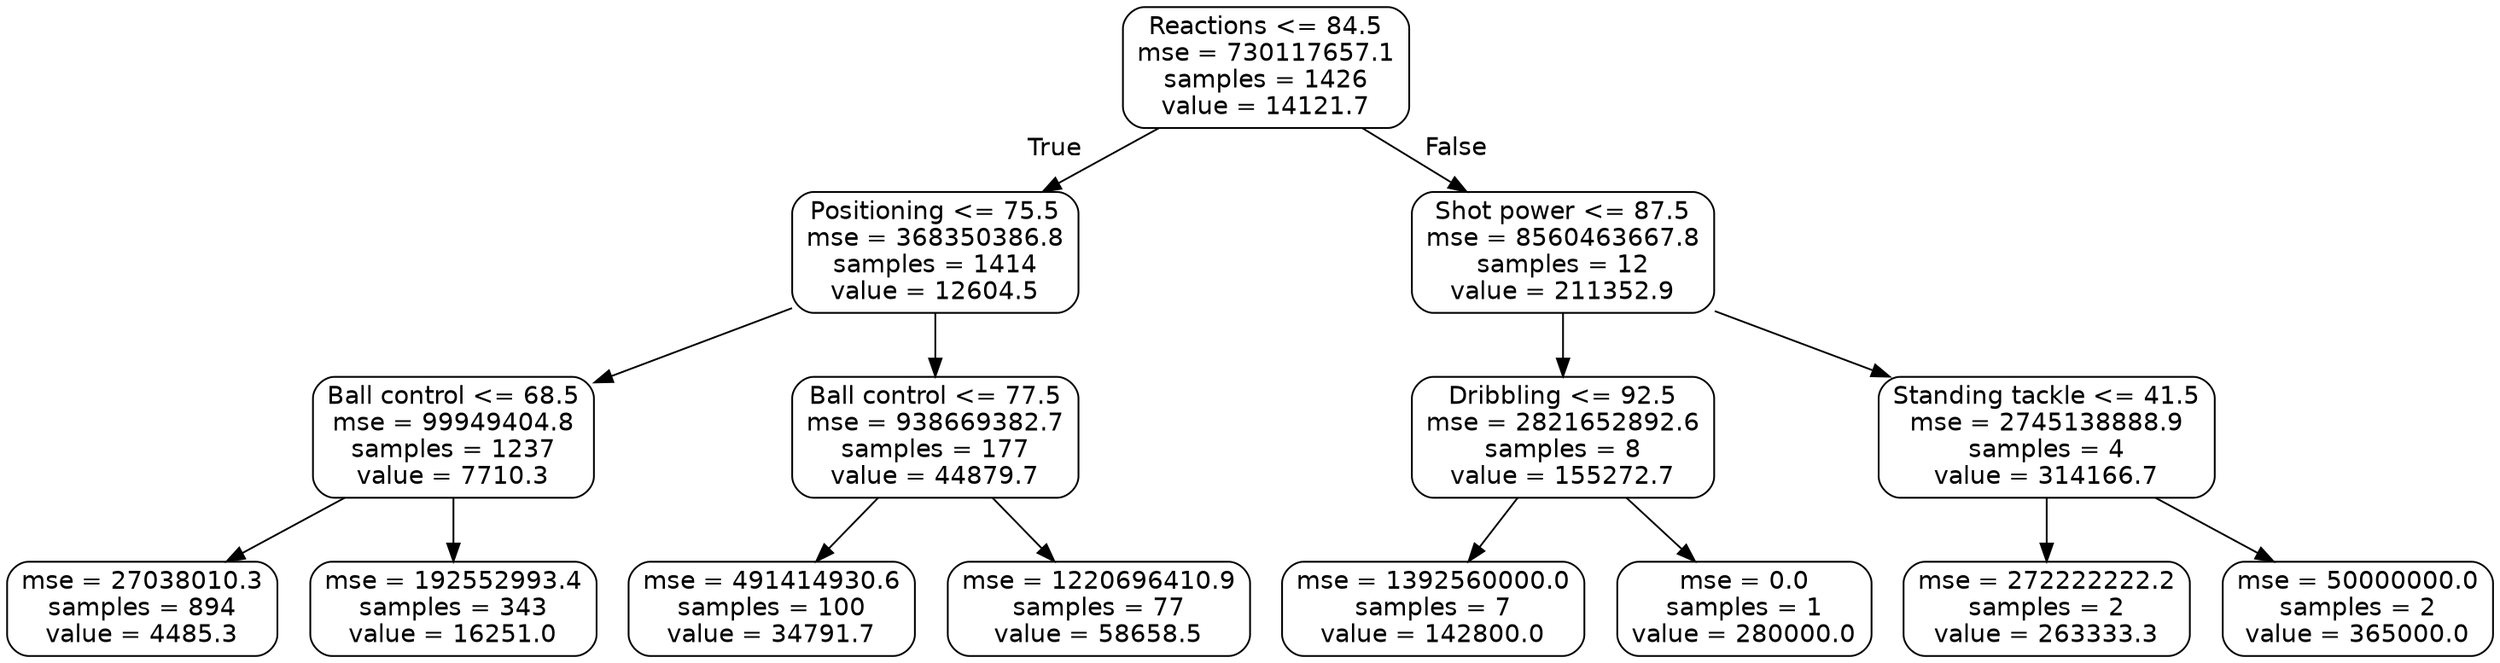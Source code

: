 digraph Tree {
node [shape=box, style="rounded", color="black", fontname=helvetica] ;
edge [fontname=helvetica] ;
0 [label="Reactions <= 84.5\nmse = 730117657.1\nsamples = 1426\nvalue = 14121.7"] ;
1 [label="Positioning <= 75.5\nmse = 368350386.8\nsamples = 1414\nvalue = 12604.5"] ;
0 -> 1 [labeldistance=2.5, labelangle=45, headlabel="True"] ;
2 [label="Ball control <= 68.5\nmse = 99949404.8\nsamples = 1237\nvalue = 7710.3"] ;
1 -> 2 ;
3 [label="mse = 27038010.3\nsamples = 894\nvalue = 4485.3"] ;
2 -> 3 ;
4 [label="mse = 192552993.4\nsamples = 343\nvalue = 16251.0"] ;
2 -> 4 ;
5 [label="Ball control <= 77.5\nmse = 938669382.7\nsamples = 177\nvalue = 44879.7"] ;
1 -> 5 ;
6 [label="mse = 491414930.6\nsamples = 100\nvalue = 34791.7"] ;
5 -> 6 ;
7 [label="mse = 1220696410.9\nsamples = 77\nvalue = 58658.5"] ;
5 -> 7 ;
8 [label="Shot power <= 87.5\nmse = 8560463667.8\nsamples = 12\nvalue = 211352.9"] ;
0 -> 8 [labeldistance=2.5, labelangle=-45, headlabel="False"] ;
9 [label="Dribbling <= 92.5\nmse = 2821652892.6\nsamples = 8\nvalue = 155272.7"] ;
8 -> 9 ;
10 [label="mse = 1392560000.0\nsamples = 7\nvalue = 142800.0"] ;
9 -> 10 ;
11 [label="mse = 0.0\nsamples = 1\nvalue = 280000.0"] ;
9 -> 11 ;
12 [label="Standing tackle <= 41.5\nmse = 2745138888.9\nsamples = 4\nvalue = 314166.7"] ;
8 -> 12 ;
13 [label="mse = 272222222.2\nsamples = 2\nvalue = 263333.3"] ;
12 -> 13 ;
14 [label="mse = 50000000.0\nsamples = 2\nvalue = 365000.0"] ;
12 -> 14 ;
}
